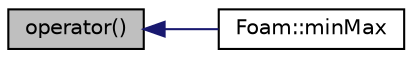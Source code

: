 digraph "operator()"
{
  bgcolor="transparent";
  edge [fontname="Helvetica",fontsize="10",labelfontname="Helvetica",labelfontsize="10"];
  node [fontname="Helvetica",fontsize="10",shape=record];
  rankdir="LR";
  Node1 [label="operator()",height=0.2,width=0.4,color="black", fillcolor="grey75", style="filled" fontcolor="black"];
  Node1 -> Node2 [dir="back",color="midnightblue",fontsize="10",style="solid",fontname="Helvetica"];
  Node2 [label="Foam::minMax",height=0.2,width=0.4,color="black",URL="$namespaceFoam.html#a13cf7177baf54ff3fdc5c2c05b85b3ab",tooltip="Combine two MinMax ranges (same as x + y) "];
}
